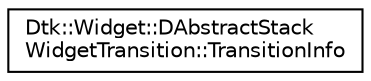 digraph "类继承关系图"
{
  edge [fontname="Helvetica",fontsize="10",labelfontname="Helvetica",labelfontsize="10"];
  node [fontname="Helvetica",fontsize="10",shape=record];
  rankdir="LR";
  Node0 [label="Dtk::Widget::DAbstractStack\lWidgetTransition::TransitionInfo",height=0.2,width=0.4,color="black", fillcolor="white", style="filled",URL="$struct_dtk_1_1_widget_1_1_d_abstract_stack_widget_transition_1_1_transition_info.html"];
}
